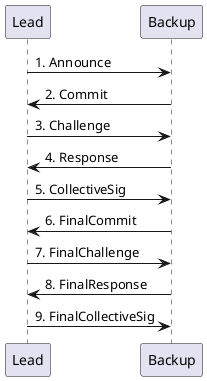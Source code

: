 @startuml

Lead -> Backup: 1. Announce
Backup -> Lead: 2. Commit
Lead -> Backup: 3. Challenge
Backup -> Lead: 4. Response
Lead -> Backup: 5. CollectiveSig
Backup -> Lead: 6. FinalCommit
Lead -> Backup: 7. FinalChallenge
Backup -> Lead: 8. FinalResponse
Lead -> Backup: 9. FinalCollectiveSig




@enduml